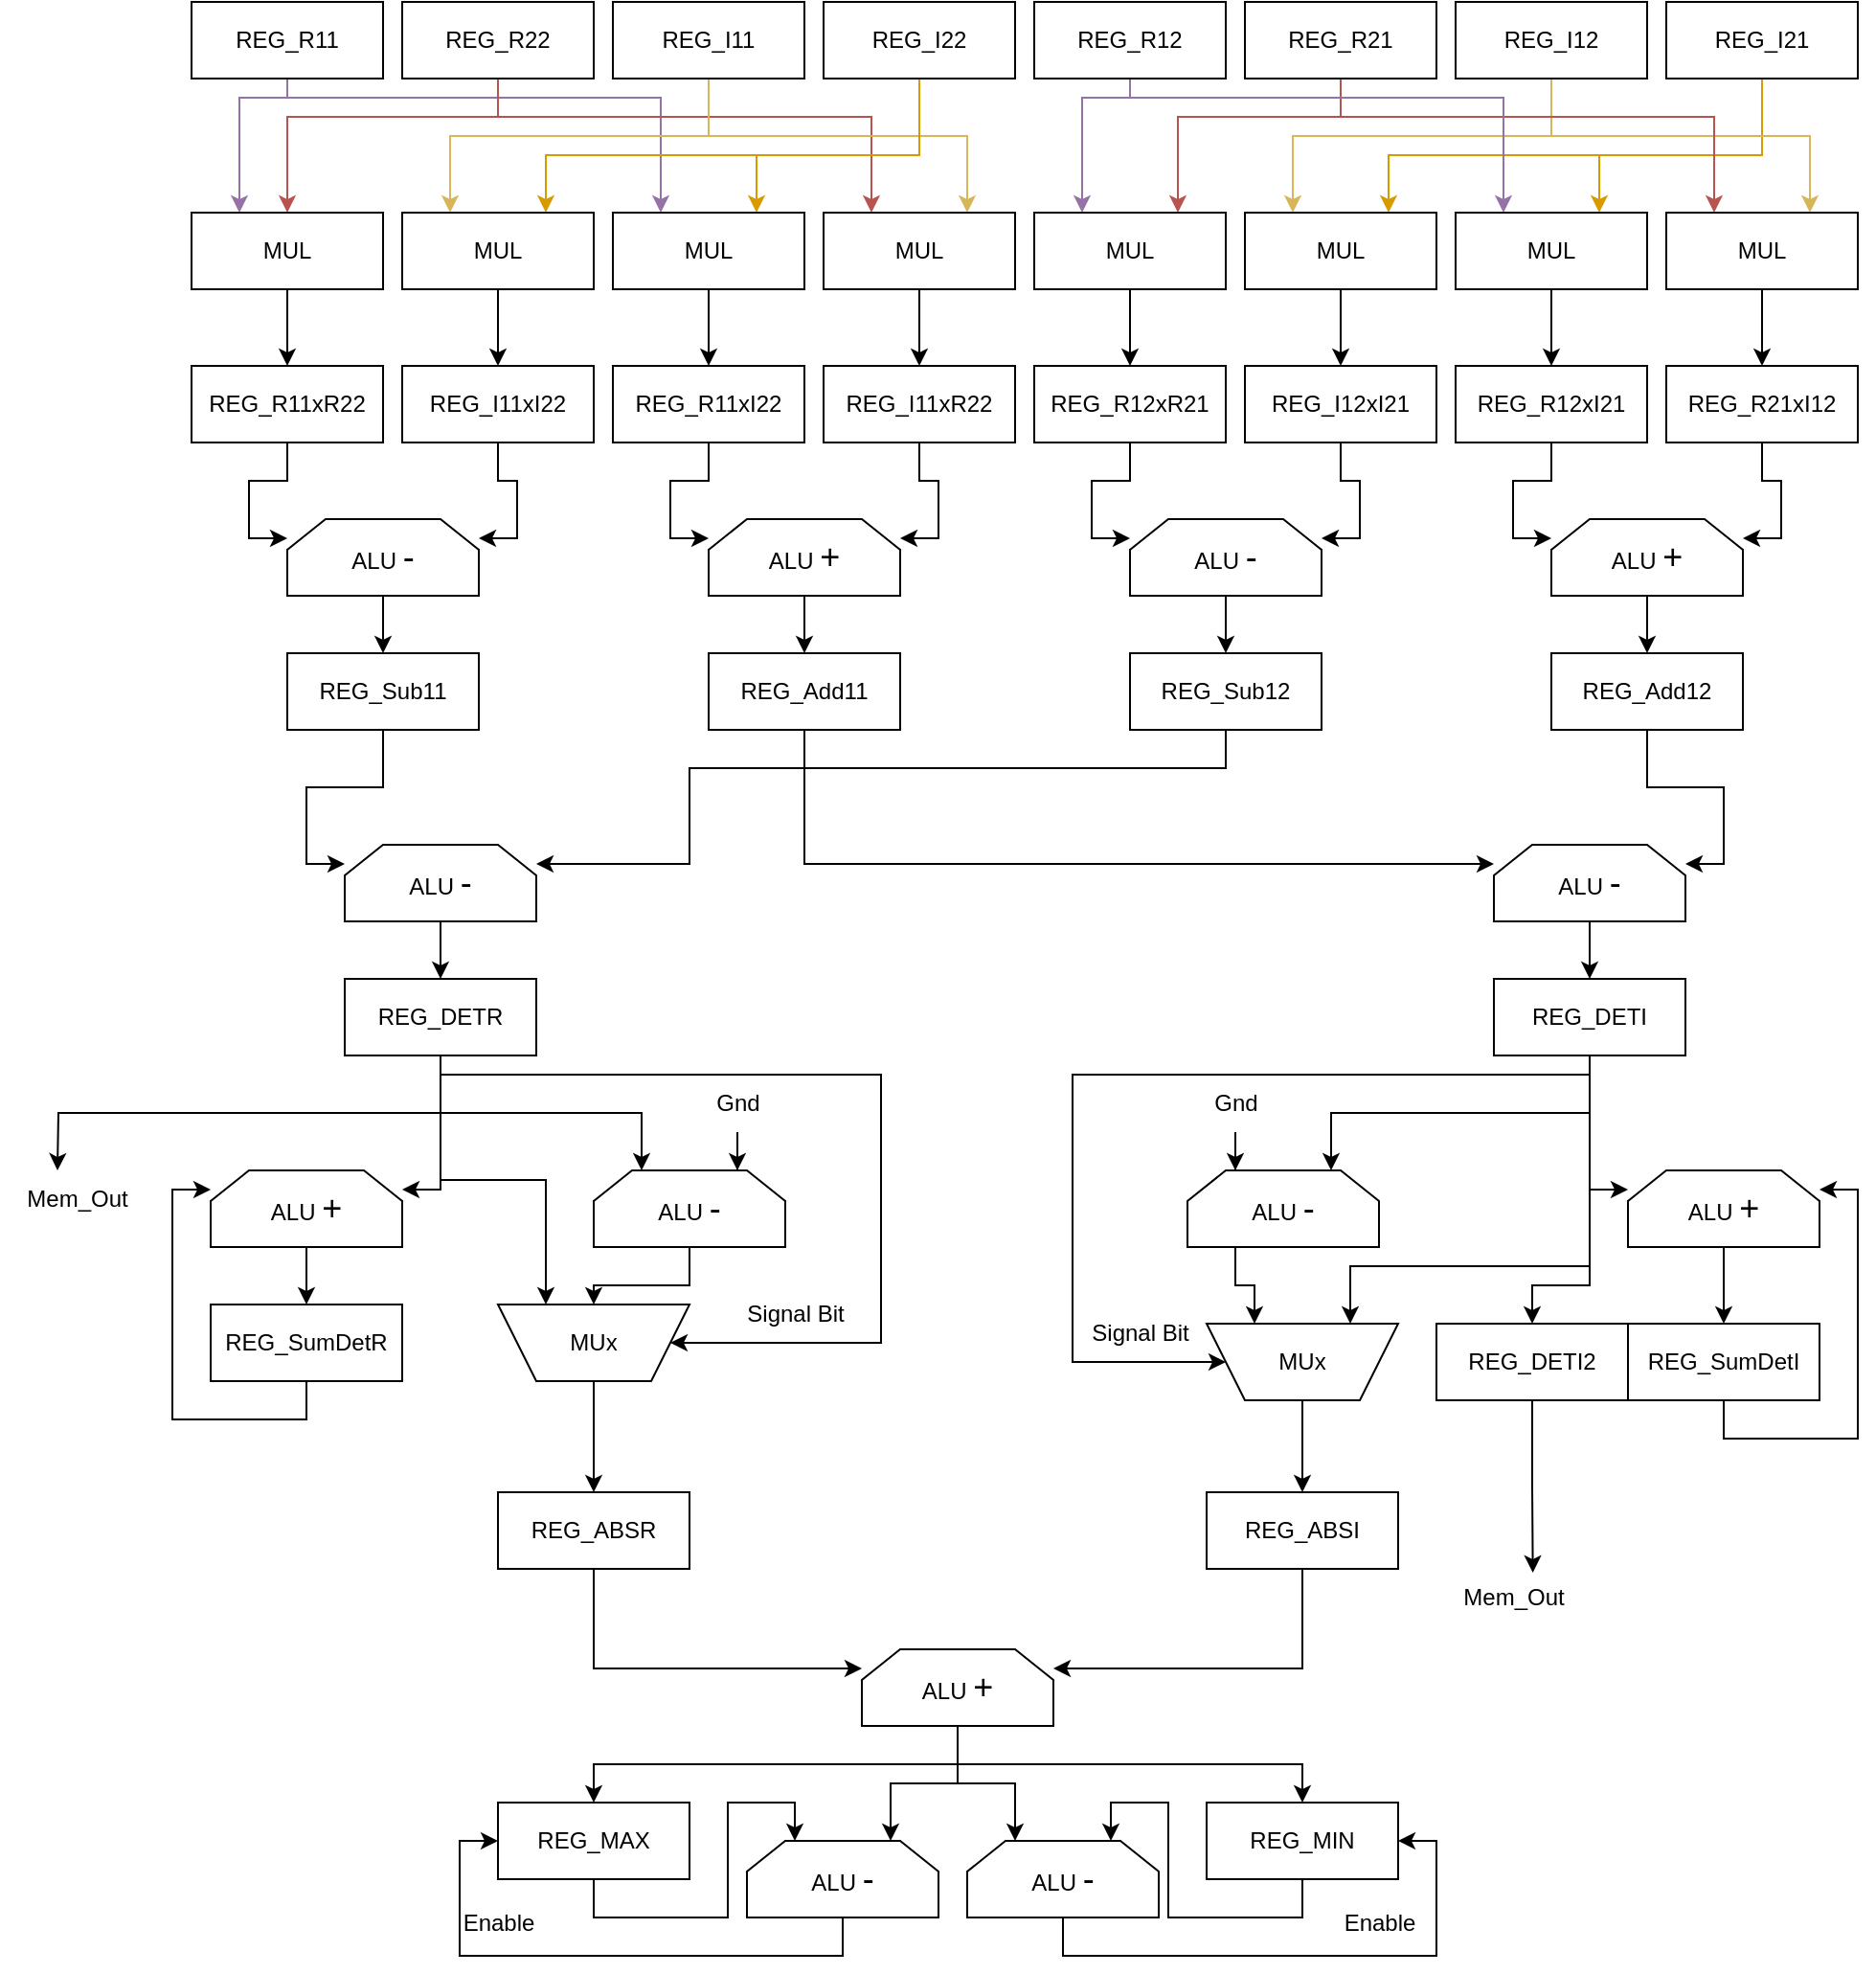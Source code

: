 <mxfile version="24.8.0">
  <diagram name="Page-1" id="zA4f5Ey3d0yblbI0UI71">
    <mxGraphModel dx="1819" dy="532" grid="1" gridSize="10" guides="1" tooltips="1" connect="1" arrows="1" fold="1" page="1" pageScale="1" pageWidth="850" pageHeight="1100" math="0" shadow="0">
      <root>
        <mxCell id="0" />
        <mxCell id="1" parent="0" />
        <mxCell id="isnL-9q5QyJ63qnykwqo-17" style="edgeStyle=orthogonalEdgeStyle;rounded=0;orthogonalLoop=1;jettySize=auto;html=1;exitX=0.5;exitY=1;exitDx=0;exitDy=0;entryX=0.25;entryY=0;entryDx=0;entryDy=0;fillColor=#e1d5e7;strokeColor=#9673a6;" edge="1" parent="1" source="BprO03HR-x-PM1MUVKle-1" target="isnL-9q5QyJ63qnykwqo-1">
          <mxGeometry relative="1" as="geometry">
            <Array as="points">
              <mxPoint x="70" y="90" />
              <mxPoint x="45" y="90" />
            </Array>
          </mxGeometry>
        </mxCell>
        <mxCell id="isnL-9q5QyJ63qnykwqo-21" style="edgeStyle=orthogonalEdgeStyle;rounded=0;orthogonalLoop=1;jettySize=auto;html=1;exitX=0.5;exitY=1;exitDx=0;exitDy=0;entryX=0.25;entryY=0;entryDx=0;entryDy=0;fillColor=#e1d5e7;strokeColor=#9673a6;" edge="1" parent="1" source="BprO03HR-x-PM1MUVKle-1" target="isnL-9q5QyJ63qnykwqo-6">
          <mxGeometry relative="1" as="geometry">
            <Array as="points">
              <mxPoint x="70" y="90" />
              <mxPoint x="265" y="90" />
            </Array>
          </mxGeometry>
        </mxCell>
        <mxCell id="BprO03HR-x-PM1MUVKle-1" value="&lt;div&gt;REG_R11&lt;/div&gt;" style="rounded=0;whiteSpace=wrap;html=1;" parent="1" vertex="1">
          <mxGeometry x="20" y="40" width="100" height="40" as="geometry" />
        </mxCell>
        <mxCell id="isnL-9q5QyJ63qnykwqo-18" style="edgeStyle=orthogonalEdgeStyle;rounded=0;orthogonalLoop=1;jettySize=auto;html=1;exitX=0.5;exitY=1;exitDx=0;exitDy=0;entryX=0.5;entryY=0;entryDx=0;entryDy=0;fillColor=#f8cecc;strokeColor=#b85450;" edge="1" parent="1" source="BprO03HR-x-PM1MUVKle-2" target="isnL-9q5QyJ63qnykwqo-1">
          <mxGeometry relative="1" as="geometry">
            <Array as="points">
              <mxPoint x="180" y="100" />
              <mxPoint x="70" y="100" />
            </Array>
          </mxGeometry>
        </mxCell>
        <mxCell id="isnL-9q5QyJ63qnykwqo-23" style="edgeStyle=orthogonalEdgeStyle;rounded=0;orthogonalLoop=1;jettySize=auto;html=1;exitX=0.5;exitY=1;exitDx=0;exitDy=0;entryX=0.25;entryY=0;entryDx=0;entryDy=0;fillColor=#f8cecc;strokeColor=#b85450;" edge="1" parent="1" source="BprO03HR-x-PM1MUVKle-2" target="isnL-9q5QyJ63qnykwqo-7">
          <mxGeometry relative="1" as="geometry">
            <Array as="points">
              <mxPoint x="180" y="100" />
              <mxPoint x="375" y="100" />
            </Array>
          </mxGeometry>
        </mxCell>
        <mxCell id="BprO03HR-x-PM1MUVKle-2" value="&lt;div&gt;REG_R22&lt;/div&gt;" style="rounded=0;whiteSpace=wrap;html=1;" parent="1" vertex="1">
          <mxGeometry x="130" y="40" width="100" height="40" as="geometry" />
        </mxCell>
        <mxCell id="isnL-9q5QyJ63qnykwqo-19" style="edgeStyle=orthogonalEdgeStyle;rounded=0;orthogonalLoop=1;jettySize=auto;html=1;exitX=0.5;exitY=1;exitDx=0;exitDy=0;entryX=0.25;entryY=0;entryDx=0;entryDy=0;fillColor=#fff2cc;strokeColor=#d6b656;" edge="1" parent="1" source="BprO03HR-x-PM1MUVKle-3" target="isnL-9q5QyJ63qnykwqo-4">
          <mxGeometry relative="1" as="geometry">
            <Array as="points">
              <mxPoint x="290" y="110" />
              <mxPoint x="155" y="110" />
            </Array>
          </mxGeometry>
        </mxCell>
        <mxCell id="isnL-9q5QyJ63qnykwqo-24" style="edgeStyle=orthogonalEdgeStyle;rounded=0;orthogonalLoop=1;jettySize=auto;html=1;exitX=0.5;exitY=1;exitDx=0;exitDy=0;entryX=0.75;entryY=0;entryDx=0;entryDy=0;fillColor=#fff2cc;strokeColor=#d6b656;" edge="1" parent="1" source="BprO03HR-x-PM1MUVKle-3" target="isnL-9q5QyJ63qnykwqo-7">
          <mxGeometry relative="1" as="geometry">
            <Array as="points">
              <mxPoint x="290" y="110" />
              <mxPoint x="425" y="110" />
            </Array>
          </mxGeometry>
        </mxCell>
        <mxCell id="BprO03HR-x-PM1MUVKle-3" value="REG_I11" style="rounded=0;whiteSpace=wrap;html=1;" parent="1" vertex="1">
          <mxGeometry x="240" y="40" width="100" height="40" as="geometry" />
        </mxCell>
        <mxCell id="isnL-9q5QyJ63qnykwqo-20" style="edgeStyle=orthogonalEdgeStyle;rounded=0;orthogonalLoop=1;jettySize=auto;html=1;exitX=0.5;exitY=1;exitDx=0;exitDy=0;entryX=0.75;entryY=0;entryDx=0;entryDy=0;fillColor=#ffe6cc;strokeColor=#d79b00;" edge="1" parent="1" source="BprO03HR-x-PM1MUVKle-4" target="isnL-9q5QyJ63qnykwqo-4">
          <mxGeometry relative="1" as="geometry">
            <Array as="points">
              <mxPoint x="400" y="120" />
              <mxPoint x="205" y="120" />
            </Array>
          </mxGeometry>
        </mxCell>
        <mxCell id="isnL-9q5QyJ63qnykwqo-22" style="edgeStyle=orthogonalEdgeStyle;rounded=0;orthogonalLoop=1;jettySize=auto;html=1;exitX=0.5;exitY=1;exitDx=0;exitDy=0;entryX=0.75;entryY=0;entryDx=0;entryDy=0;fillColor=#ffe6cc;strokeColor=#d79b00;" edge="1" parent="1" source="BprO03HR-x-PM1MUVKle-4" target="isnL-9q5QyJ63qnykwqo-6">
          <mxGeometry relative="1" as="geometry">
            <Array as="points">
              <mxPoint x="400" y="120" />
              <mxPoint x="315" y="120" />
            </Array>
          </mxGeometry>
        </mxCell>
        <mxCell id="BprO03HR-x-PM1MUVKle-4" value="REG_I22" style="rounded=0;whiteSpace=wrap;html=1;" parent="1" vertex="1">
          <mxGeometry x="350" y="40" width="100" height="40" as="geometry" />
        </mxCell>
        <mxCell id="isnL-9q5QyJ63qnykwqo-28" style="edgeStyle=orthogonalEdgeStyle;rounded=0;orthogonalLoop=1;jettySize=auto;html=1;exitX=0.5;exitY=1;exitDx=0;exitDy=0;entryX=0.75;entryY=0;entryDx=0;entryDy=0;fillColor=#ffe6cc;strokeColor=#d79b00;" edge="1" parent="1" source="BprO03HR-x-PM1MUVKle-5" target="isnL-9q5QyJ63qnykwqo-9">
          <mxGeometry relative="1" as="geometry">
            <Array as="points">
              <mxPoint x="840" y="120" />
              <mxPoint x="645" y="120" />
            </Array>
          </mxGeometry>
        </mxCell>
        <mxCell id="isnL-9q5QyJ63qnykwqo-32" style="edgeStyle=orthogonalEdgeStyle;rounded=0;orthogonalLoop=1;jettySize=auto;html=1;exitX=0.5;exitY=1;exitDx=0;exitDy=0;entryX=0.75;entryY=0;entryDx=0;entryDy=0;fillColor=#ffe6cc;strokeColor=#d79b00;" edge="1" parent="1" source="BprO03HR-x-PM1MUVKle-5" target="isnL-9q5QyJ63qnykwqo-10">
          <mxGeometry relative="1" as="geometry">
            <Array as="points">
              <mxPoint x="840" y="120" />
              <mxPoint x="755" y="120" />
            </Array>
          </mxGeometry>
        </mxCell>
        <mxCell id="BprO03HR-x-PM1MUVKle-5" value="REG_I21" style="rounded=0;whiteSpace=wrap;html=1;" parent="1" vertex="1">
          <mxGeometry x="790" y="40" width="100" height="40" as="geometry" />
        </mxCell>
        <mxCell id="isnL-9q5QyJ63qnykwqo-27" style="edgeStyle=orthogonalEdgeStyle;rounded=0;orthogonalLoop=1;jettySize=auto;html=1;exitX=0.5;exitY=1;exitDx=0;exitDy=0;entryX=0.25;entryY=0;entryDx=0;entryDy=0;fillColor=#fff2cc;strokeColor=#d6b656;" edge="1" parent="1" source="BprO03HR-x-PM1MUVKle-6" target="isnL-9q5QyJ63qnykwqo-9">
          <mxGeometry relative="1" as="geometry">
            <Array as="points">
              <mxPoint x="730" y="110" />
              <mxPoint x="595" y="110" />
            </Array>
          </mxGeometry>
        </mxCell>
        <mxCell id="isnL-9q5QyJ63qnykwqo-31" style="edgeStyle=orthogonalEdgeStyle;rounded=0;orthogonalLoop=1;jettySize=auto;html=1;exitX=0.5;exitY=1;exitDx=0;exitDy=0;entryX=0.75;entryY=0;entryDx=0;entryDy=0;fillColor=#fff2cc;strokeColor=#d6b656;" edge="1" parent="1" source="BprO03HR-x-PM1MUVKle-6" target="isnL-9q5QyJ63qnykwqo-11">
          <mxGeometry relative="1" as="geometry">
            <Array as="points">
              <mxPoint x="730" y="110" />
              <mxPoint x="865" y="110" />
            </Array>
          </mxGeometry>
        </mxCell>
        <mxCell id="BprO03HR-x-PM1MUVKle-6" value="REG_I12" style="rounded=0;whiteSpace=wrap;html=1;" parent="1" vertex="1">
          <mxGeometry x="680" y="40" width="100" height="40" as="geometry" />
        </mxCell>
        <mxCell id="isnL-9q5QyJ63qnykwqo-26" style="edgeStyle=orthogonalEdgeStyle;rounded=0;orthogonalLoop=1;jettySize=auto;html=1;exitX=0.5;exitY=1;exitDx=0;exitDy=0;entryX=0.75;entryY=0;entryDx=0;entryDy=0;fillColor=#f8cecc;strokeColor=#b85450;" edge="1" parent="1" source="BprO03HR-x-PM1MUVKle-7" target="isnL-9q5QyJ63qnykwqo-8">
          <mxGeometry relative="1" as="geometry">
            <Array as="points">
              <mxPoint x="620" y="100" />
              <mxPoint x="535" y="100" />
            </Array>
          </mxGeometry>
        </mxCell>
        <mxCell id="isnL-9q5QyJ63qnykwqo-30" style="edgeStyle=orthogonalEdgeStyle;rounded=0;orthogonalLoop=1;jettySize=auto;html=1;exitX=0.5;exitY=1;exitDx=0;exitDy=0;entryX=0.25;entryY=0;entryDx=0;entryDy=0;fillColor=#f8cecc;strokeColor=#b85450;" edge="1" parent="1" source="BprO03HR-x-PM1MUVKle-7" target="isnL-9q5QyJ63qnykwqo-11">
          <mxGeometry relative="1" as="geometry">
            <Array as="points">
              <mxPoint x="620" y="100" />
              <mxPoint x="815" y="100" />
            </Array>
          </mxGeometry>
        </mxCell>
        <mxCell id="BprO03HR-x-PM1MUVKle-7" value="REG_R21" style="rounded=0;whiteSpace=wrap;html=1;" parent="1" vertex="1">
          <mxGeometry x="570" y="40" width="100" height="40" as="geometry" />
        </mxCell>
        <mxCell id="isnL-9q5QyJ63qnykwqo-25" style="edgeStyle=orthogonalEdgeStyle;rounded=0;orthogonalLoop=1;jettySize=auto;html=1;exitX=0.5;exitY=1;exitDx=0;exitDy=0;entryX=0.25;entryY=0;entryDx=0;entryDy=0;fillColor=#e1d5e7;strokeColor=#9673a6;" edge="1" parent="1" source="BprO03HR-x-PM1MUVKle-8" target="isnL-9q5QyJ63qnykwqo-8">
          <mxGeometry relative="1" as="geometry">
            <Array as="points">
              <mxPoint x="510" y="90" />
              <mxPoint x="485" y="90" />
            </Array>
          </mxGeometry>
        </mxCell>
        <mxCell id="isnL-9q5QyJ63qnykwqo-29" style="edgeStyle=orthogonalEdgeStyle;rounded=0;orthogonalLoop=1;jettySize=auto;html=1;exitX=0.5;exitY=1;exitDx=0;exitDy=0;entryX=0.25;entryY=0;entryDx=0;entryDy=0;fillColor=#e1d5e7;strokeColor=#9673a6;" edge="1" parent="1" source="BprO03HR-x-PM1MUVKle-8" target="isnL-9q5QyJ63qnykwqo-10">
          <mxGeometry relative="1" as="geometry">
            <Array as="points">
              <mxPoint x="510" y="90" />
              <mxPoint x="705" y="90" />
            </Array>
          </mxGeometry>
        </mxCell>
        <mxCell id="BprO03HR-x-PM1MUVKle-8" value="REG_R12" style="rounded=0;whiteSpace=wrap;html=1;" parent="1" vertex="1">
          <mxGeometry x="460" y="40" width="100" height="40" as="geometry" />
        </mxCell>
        <mxCell id="isnL-9q5QyJ63qnykwqo-56" value="" style="edgeStyle=orthogonalEdgeStyle;rounded=0;orthogonalLoop=1;jettySize=auto;html=1;" edge="1" parent="1" source="isnL-9q5QyJ63qnykwqo-1" target="isnL-9q5QyJ63qnykwqo-48">
          <mxGeometry relative="1" as="geometry" />
        </mxCell>
        <mxCell id="isnL-9q5QyJ63qnykwqo-1" value="MUL" style="rounded=0;whiteSpace=wrap;html=1;" vertex="1" parent="1">
          <mxGeometry x="20" y="150" width="100" height="40" as="geometry" />
        </mxCell>
        <mxCell id="isnL-9q5QyJ63qnykwqo-57" value="" style="edgeStyle=orthogonalEdgeStyle;rounded=0;orthogonalLoop=1;jettySize=auto;html=1;" edge="1" parent="1" source="isnL-9q5QyJ63qnykwqo-4" target="isnL-9q5QyJ63qnykwqo-49">
          <mxGeometry relative="1" as="geometry" />
        </mxCell>
        <mxCell id="isnL-9q5QyJ63qnykwqo-4" value="MUL" style="rounded=0;whiteSpace=wrap;html=1;" vertex="1" parent="1">
          <mxGeometry x="130" y="150" width="100" height="40" as="geometry" />
        </mxCell>
        <mxCell id="isnL-9q5QyJ63qnykwqo-58" value="" style="edgeStyle=orthogonalEdgeStyle;rounded=0;orthogonalLoop=1;jettySize=auto;html=1;" edge="1" parent="1" source="isnL-9q5QyJ63qnykwqo-6" target="isnL-9q5QyJ63qnykwqo-50">
          <mxGeometry relative="1" as="geometry" />
        </mxCell>
        <mxCell id="isnL-9q5QyJ63qnykwqo-6" value="MUL" style="rounded=0;whiteSpace=wrap;html=1;" vertex="1" parent="1">
          <mxGeometry x="240" y="150" width="100" height="40" as="geometry" />
        </mxCell>
        <mxCell id="isnL-9q5QyJ63qnykwqo-59" value="" style="edgeStyle=orthogonalEdgeStyle;rounded=0;orthogonalLoop=1;jettySize=auto;html=1;" edge="1" parent="1" source="isnL-9q5QyJ63qnykwqo-7" target="isnL-9q5QyJ63qnykwqo-51">
          <mxGeometry relative="1" as="geometry" />
        </mxCell>
        <mxCell id="isnL-9q5QyJ63qnykwqo-7" value="MUL" style="rounded=0;whiteSpace=wrap;html=1;" vertex="1" parent="1">
          <mxGeometry x="350" y="150" width="100" height="40" as="geometry" />
        </mxCell>
        <mxCell id="isnL-9q5QyJ63qnykwqo-60" value="" style="edgeStyle=orthogonalEdgeStyle;rounded=0;orthogonalLoop=1;jettySize=auto;html=1;" edge="1" parent="1" source="isnL-9q5QyJ63qnykwqo-8" target="isnL-9q5QyJ63qnykwqo-55">
          <mxGeometry relative="1" as="geometry" />
        </mxCell>
        <mxCell id="isnL-9q5QyJ63qnykwqo-8" value="MUL" style="rounded=0;whiteSpace=wrap;html=1;" vertex="1" parent="1">
          <mxGeometry x="460" y="150" width="100" height="40" as="geometry" />
        </mxCell>
        <mxCell id="isnL-9q5QyJ63qnykwqo-61" value="" style="edgeStyle=orthogonalEdgeStyle;rounded=0;orthogonalLoop=1;jettySize=auto;html=1;" edge="1" parent="1" source="isnL-9q5QyJ63qnykwqo-9" target="isnL-9q5QyJ63qnykwqo-54">
          <mxGeometry relative="1" as="geometry" />
        </mxCell>
        <mxCell id="isnL-9q5QyJ63qnykwqo-9" value="MUL" style="rounded=0;whiteSpace=wrap;html=1;" vertex="1" parent="1">
          <mxGeometry x="570" y="150" width="100" height="40" as="geometry" />
        </mxCell>
        <mxCell id="isnL-9q5QyJ63qnykwqo-62" value="" style="edgeStyle=orthogonalEdgeStyle;rounded=0;orthogonalLoop=1;jettySize=auto;html=1;" edge="1" parent="1" source="isnL-9q5QyJ63qnykwqo-10" target="isnL-9q5QyJ63qnykwqo-53">
          <mxGeometry relative="1" as="geometry" />
        </mxCell>
        <mxCell id="isnL-9q5QyJ63qnykwqo-10" value="MUL" style="rounded=0;whiteSpace=wrap;html=1;" vertex="1" parent="1">
          <mxGeometry x="680" y="150" width="100" height="40" as="geometry" />
        </mxCell>
        <mxCell id="isnL-9q5QyJ63qnykwqo-63" value="" style="edgeStyle=orthogonalEdgeStyle;rounded=0;orthogonalLoop=1;jettySize=auto;html=1;" edge="1" parent="1" source="isnL-9q5QyJ63qnykwqo-11" target="isnL-9q5QyJ63qnykwqo-52">
          <mxGeometry relative="1" as="geometry" />
        </mxCell>
        <mxCell id="isnL-9q5QyJ63qnykwqo-11" value="MUL" style="rounded=0;whiteSpace=wrap;html=1;" vertex="1" parent="1">
          <mxGeometry x="790" y="150" width="100" height="40" as="geometry" />
        </mxCell>
        <mxCell id="isnL-9q5QyJ63qnykwqo-76" value="" style="edgeStyle=orthogonalEdgeStyle;rounded=0;orthogonalLoop=1;jettySize=auto;html=1;" edge="1" parent="1" source="isnL-9q5QyJ63qnykwqo-33" target="isnL-9q5QyJ63qnykwqo-74">
          <mxGeometry relative="1" as="geometry" />
        </mxCell>
        <mxCell id="isnL-9q5QyJ63qnykwqo-33" value="ALU &lt;font style=&quot;font-size: 18px;&quot;&gt;+&lt;/font&gt;" style="shape=loopLimit;whiteSpace=wrap;html=1;" vertex="1" parent="1">
          <mxGeometry x="290" y="310" width="100" height="40" as="geometry" />
        </mxCell>
        <mxCell id="isnL-9q5QyJ63qnykwqo-73" value="" style="edgeStyle=orthogonalEdgeStyle;rounded=0;orthogonalLoop=1;jettySize=auto;html=1;" edge="1" parent="1" source="isnL-9q5QyJ63qnykwqo-34" target="isnL-9q5QyJ63qnykwqo-72">
          <mxGeometry relative="1" as="geometry" />
        </mxCell>
        <mxCell id="isnL-9q5QyJ63qnykwqo-34" value="ALU &lt;font style=&quot;font-size: 18px;&quot;&gt;-&lt;/font&gt;" style="shape=loopLimit;whiteSpace=wrap;html=1;" vertex="1" parent="1">
          <mxGeometry x="70" y="310" width="100" height="40" as="geometry" />
        </mxCell>
        <mxCell id="isnL-9q5QyJ63qnykwqo-78" value="" style="edgeStyle=orthogonalEdgeStyle;rounded=0;orthogonalLoop=1;jettySize=auto;html=1;" edge="1" parent="1" source="isnL-9q5QyJ63qnykwqo-35" target="isnL-9q5QyJ63qnykwqo-77">
          <mxGeometry relative="1" as="geometry" />
        </mxCell>
        <mxCell id="isnL-9q5QyJ63qnykwqo-35" value="ALU &lt;font style=&quot;font-size: 18px;&quot;&gt;-&lt;/font&gt;" style="shape=loopLimit;whiteSpace=wrap;html=1;" vertex="1" parent="1">
          <mxGeometry x="510" y="310" width="100" height="40" as="geometry" />
        </mxCell>
        <mxCell id="isnL-9q5QyJ63qnykwqo-80" value="" style="edgeStyle=orthogonalEdgeStyle;rounded=0;orthogonalLoop=1;jettySize=auto;html=1;" edge="1" parent="1" source="isnL-9q5QyJ63qnykwqo-36" target="isnL-9q5QyJ63qnykwqo-79">
          <mxGeometry relative="1" as="geometry" />
        </mxCell>
        <mxCell id="isnL-9q5QyJ63qnykwqo-36" value="ALU &lt;font style=&quot;font-size: 18px;&quot;&gt;+&lt;/font&gt;" style="shape=loopLimit;whiteSpace=wrap;html=1;" vertex="1" parent="1">
          <mxGeometry x="730" y="310" width="100" height="40" as="geometry" />
        </mxCell>
        <mxCell id="isnL-9q5QyJ63qnykwqo-64" style="edgeStyle=orthogonalEdgeStyle;rounded=0;orthogonalLoop=1;jettySize=auto;html=1;exitX=0.5;exitY=1;exitDx=0;exitDy=0;entryX=0;entryY=0.25;entryDx=0;entryDy=0;" edge="1" parent="1" source="isnL-9q5QyJ63qnykwqo-48" target="isnL-9q5QyJ63qnykwqo-34">
          <mxGeometry relative="1" as="geometry" />
        </mxCell>
        <mxCell id="isnL-9q5QyJ63qnykwqo-48" value="&lt;div&gt;REG_R11xR22&lt;/div&gt;" style="rounded=0;whiteSpace=wrap;html=1;" vertex="1" parent="1">
          <mxGeometry x="20" y="230" width="100" height="40" as="geometry" />
        </mxCell>
        <mxCell id="isnL-9q5QyJ63qnykwqo-65" style="edgeStyle=orthogonalEdgeStyle;rounded=0;orthogonalLoop=1;jettySize=auto;html=1;exitX=0.5;exitY=1;exitDx=0;exitDy=0;entryX=1;entryY=0.25;entryDx=0;entryDy=0;" edge="1" parent="1" source="isnL-9q5QyJ63qnykwqo-49" target="isnL-9q5QyJ63qnykwqo-34">
          <mxGeometry relative="1" as="geometry" />
        </mxCell>
        <mxCell id="isnL-9q5QyJ63qnykwqo-49" value="&lt;div&gt;REG_I11xI22&lt;/div&gt;" style="rounded=0;whiteSpace=wrap;html=1;" vertex="1" parent="1">
          <mxGeometry x="130" y="230" width="100" height="40" as="geometry" />
        </mxCell>
        <mxCell id="isnL-9q5QyJ63qnykwqo-66" style="edgeStyle=orthogonalEdgeStyle;rounded=0;orthogonalLoop=1;jettySize=auto;html=1;exitX=0.5;exitY=1;exitDx=0;exitDy=0;entryX=0;entryY=0.25;entryDx=0;entryDy=0;" edge="1" parent="1" source="isnL-9q5QyJ63qnykwqo-50" target="isnL-9q5QyJ63qnykwqo-33">
          <mxGeometry relative="1" as="geometry" />
        </mxCell>
        <mxCell id="isnL-9q5QyJ63qnykwqo-50" value="REG_R11xI22" style="rounded=0;whiteSpace=wrap;html=1;" vertex="1" parent="1">
          <mxGeometry x="240" y="230" width="100" height="40" as="geometry" />
        </mxCell>
        <mxCell id="isnL-9q5QyJ63qnykwqo-67" style="edgeStyle=orthogonalEdgeStyle;rounded=0;orthogonalLoop=1;jettySize=auto;html=1;exitX=0.5;exitY=1;exitDx=0;exitDy=0;entryX=1;entryY=0.25;entryDx=0;entryDy=0;" edge="1" parent="1" source="isnL-9q5QyJ63qnykwqo-51" target="isnL-9q5QyJ63qnykwqo-33">
          <mxGeometry relative="1" as="geometry" />
        </mxCell>
        <mxCell id="isnL-9q5QyJ63qnykwqo-51" value="REG_I11xR22" style="rounded=0;whiteSpace=wrap;html=1;" vertex="1" parent="1">
          <mxGeometry x="350" y="230" width="100" height="40" as="geometry" />
        </mxCell>
        <mxCell id="isnL-9q5QyJ63qnykwqo-71" style="edgeStyle=orthogonalEdgeStyle;rounded=0;orthogonalLoop=1;jettySize=auto;html=1;exitX=0.5;exitY=1;exitDx=0;exitDy=0;entryX=1;entryY=0.25;entryDx=0;entryDy=0;" edge="1" parent="1" source="isnL-9q5QyJ63qnykwqo-52" target="isnL-9q5QyJ63qnykwqo-36">
          <mxGeometry relative="1" as="geometry" />
        </mxCell>
        <mxCell id="isnL-9q5QyJ63qnykwqo-52" value="REG_R21xI12" style="rounded=0;whiteSpace=wrap;html=1;" vertex="1" parent="1">
          <mxGeometry x="790" y="230" width="100" height="40" as="geometry" />
        </mxCell>
        <mxCell id="isnL-9q5QyJ63qnykwqo-70" style="edgeStyle=orthogonalEdgeStyle;rounded=0;orthogonalLoop=1;jettySize=auto;html=1;exitX=0.5;exitY=1;exitDx=0;exitDy=0;entryX=0;entryY=0.25;entryDx=0;entryDy=0;" edge="1" parent="1" source="isnL-9q5QyJ63qnykwqo-53" target="isnL-9q5QyJ63qnykwqo-36">
          <mxGeometry relative="1" as="geometry" />
        </mxCell>
        <mxCell id="isnL-9q5QyJ63qnykwqo-53" value="REG_R12xI21" style="rounded=0;whiteSpace=wrap;html=1;" vertex="1" parent="1">
          <mxGeometry x="680" y="230" width="100" height="40" as="geometry" />
        </mxCell>
        <mxCell id="isnL-9q5QyJ63qnykwqo-69" style="edgeStyle=orthogonalEdgeStyle;rounded=0;orthogonalLoop=1;jettySize=auto;html=1;exitX=0.5;exitY=1;exitDx=0;exitDy=0;entryX=1;entryY=0.25;entryDx=0;entryDy=0;" edge="1" parent="1" source="isnL-9q5QyJ63qnykwqo-54" target="isnL-9q5QyJ63qnykwqo-35">
          <mxGeometry relative="1" as="geometry" />
        </mxCell>
        <mxCell id="isnL-9q5QyJ63qnykwqo-54" value="REG_I12xI21" style="rounded=0;whiteSpace=wrap;html=1;" vertex="1" parent="1">
          <mxGeometry x="570" y="230" width="100" height="40" as="geometry" />
        </mxCell>
        <mxCell id="isnL-9q5QyJ63qnykwqo-68" style="edgeStyle=orthogonalEdgeStyle;rounded=0;orthogonalLoop=1;jettySize=auto;html=1;exitX=0.5;exitY=1;exitDx=0;exitDy=0;entryX=0;entryY=0.25;entryDx=0;entryDy=0;" edge="1" parent="1" source="isnL-9q5QyJ63qnykwqo-55" target="isnL-9q5QyJ63qnykwqo-35">
          <mxGeometry relative="1" as="geometry" />
        </mxCell>
        <mxCell id="isnL-9q5QyJ63qnykwqo-55" value="REG_R12xR21" style="rounded=0;whiteSpace=wrap;html=1;" vertex="1" parent="1">
          <mxGeometry x="460" y="230" width="100" height="40" as="geometry" />
        </mxCell>
        <mxCell id="isnL-9q5QyJ63qnykwqo-83" style="edgeStyle=orthogonalEdgeStyle;rounded=0;orthogonalLoop=1;jettySize=auto;html=1;exitX=0.5;exitY=1;exitDx=0;exitDy=0;entryX=0;entryY=0.25;entryDx=0;entryDy=0;" edge="1" parent="1" source="isnL-9q5QyJ63qnykwqo-72" target="isnL-9q5QyJ63qnykwqo-81">
          <mxGeometry relative="1" as="geometry" />
        </mxCell>
        <mxCell id="isnL-9q5QyJ63qnykwqo-72" value="REG_Sub11" style="rounded=0;whiteSpace=wrap;html=1;" vertex="1" parent="1">
          <mxGeometry x="70" y="380" width="100" height="40" as="geometry" />
        </mxCell>
        <mxCell id="isnL-9q5QyJ63qnykwqo-92" style="edgeStyle=orthogonalEdgeStyle;rounded=0;orthogonalLoop=1;jettySize=auto;html=1;exitX=0.5;exitY=1;exitDx=0;exitDy=0;entryX=0;entryY=0.25;entryDx=0;entryDy=0;" edge="1" parent="1" source="isnL-9q5QyJ63qnykwqo-74" target="isnL-9q5QyJ63qnykwqo-82">
          <mxGeometry relative="1" as="geometry">
            <Array as="points">
              <mxPoint x="340" y="490" />
            </Array>
          </mxGeometry>
        </mxCell>
        <mxCell id="isnL-9q5QyJ63qnykwqo-74" value="REG_Add11" style="rounded=0;whiteSpace=wrap;html=1;" vertex="1" parent="1">
          <mxGeometry x="290" y="380" width="100" height="40" as="geometry" />
        </mxCell>
        <mxCell id="isnL-9q5QyJ63qnykwqo-91" style="edgeStyle=orthogonalEdgeStyle;rounded=0;orthogonalLoop=1;jettySize=auto;html=1;exitX=0.5;exitY=1;exitDx=0;exitDy=0;entryX=1;entryY=0.25;entryDx=0;entryDy=0;" edge="1" parent="1" source="isnL-9q5QyJ63qnykwqo-77" target="isnL-9q5QyJ63qnykwqo-81">
          <mxGeometry relative="1" as="geometry">
            <Array as="points">
              <mxPoint x="560" y="440" />
              <mxPoint x="280" y="440" />
              <mxPoint x="280" y="490" />
            </Array>
          </mxGeometry>
        </mxCell>
        <mxCell id="isnL-9q5QyJ63qnykwqo-77" value="REG_Sub12" style="rounded=0;whiteSpace=wrap;html=1;" vertex="1" parent="1">
          <mxGeometry x="510" y="380" width="100" height="40" as="geometry" />
        </mxCell>
        <mxCell id="isnL-9q5QyJ63qnykwqo-86" style="edgeStyle=orthogonalEdgeStyle;rounded=0;orthogonalLoop=1;jettySize=auto;html=1;exitX=0.5;exitY=1;exitDx=0;exitDy=0;entryX=1;entryY=0.25;entryDx=0;entryDy=0;" edge="1" parent="1" source="isnL-9q5QyJ63qnykwqo-79" target="isnL-9q5QyJ63qnykwqo-82">
          <mxGeometry relative="1" as="geometry" />
        </mxCell>
        <mxCell id="isnL-9q5QyJ63qnykwqo-79" value="REG_Add12" style="rounded=0;whiteSpace=wrap;html=1;" vertex="1" parent="1">
          <mxGeometry x="730" y="380" width="100" height="40" as="geometry" />
        </mxCell>
        <mxCell id="isnL-9q5QyJ63qnykwqo-88" value="" style="edgeStyle=orthogonalEdgeStyle;rounded=0;orthogonalLoop=1;jettySize=auto;html=1;" edge="1" parent="1" source="isnL-9q5QyJ63qnykwqo-81" target="isnL-9q5QyJ63qnykwqo-87">
          <mxGeometry relative="1" as="geometry" />
        </mxCell>
        <mxCell id="isnL-9q5QyJ63qnykwqo-81" value="ALU &lt;font style=&quot;font-size: 18px;&quot;&gt;-&lt;/font&gt;" style="shape=loopLimit;whiteSpace=wrap;html=1;" vertex="1" parent="1">
          <mxGeometry x="100" y="480" width="100" height="40" as="geometry" />
        </mxCell>
        <mxCell id="isnL-9q5QyJ63qnykwqo-90" value="" style="edgeStyle=orthogonalEdgeStyle;rounded=0;orthogonalLoop=1;jettySize=auto;html=1;" edge="1" parent="1" source="isnL-9q5QyJ63qnykwqo-82" target="isnL-9q5QyJ63qnykwqo-89">
          <mxGeometry relative="1" as="geometry" />
        </mxCell>
        <mxCell id="isnL-9q5QyJ63qnykwqo-82" value="ALU &lt;font style=&quot;font-size: 18px;&quot;&gt;-&lt;/font&gt;" style="shape=loopLimit;whiteSpace=wrap;html=1;" vertex="1" parent="1">
          <mxGeometry x="700" y="480" width="100" height="40" as="geometry" />
        </mxCell>
        <mxCell id="isnL-9q5QyJ63qnykwqo-94" style="edgeStyle=orthogonalEdgeStyle;rounded=0;orthogonalLoop=1;jettySize=auto;html=1;exitX=0.5;exitY=1;exitDx=0;exitDy=0;entryX=1;entryY=0.25;entryDx=0;entryDy=0;" edge="1" parent="1" source="isnL-9q5QyJ63qnykwqo-87" target="isnL-9q5QyJ63qnykwqo-93">
          <mxGeometry relative="1" as="geometry" />
        </mxCell>
        <mxCell id="isnL-9q5QyJ63qnykwqo-95" style="edgeStyle=orthogonalEdgeStyle;rounded=0;orthogonalLoop=1;jettySize=auto;html=1;exitX=0.5;exitY=1;exitDx=0;exitDy=0;" edge="1" parent="1" source="isnL-9q5QyJ63qnykwqo-87">
          <mxGeometry relative="1" as="geometry">
            <mxPoint x="-50" y="650" as="targetPoint" />
          </mxGeometry>
        </mxCell>
        <mxCell id="isnL-9q5QyJ63qnykwqo-123" style="edgeStyle=orthogonalEdgeStyle;rounded=0;orthogonalLoop=1;jettySize=auto;html=1;exitX=0.5;exitY=1;exitDx=0;exitDy=0;entryX=0.25;entryY=0;entryDx=0;entryDy=0;" edge="1" parent="1" source="isnL-9q5QyJ63qnykwqo-87" target="isnL-9q5QyJ63qnykwqo-121">
          <mxGeometry relative="1" as="geometry" />
        </mxCell>
        <mxCell id="isnL-9q5QyJ63qnykwqo-125" style="edgeStyle=orthogonalEdgeStyle;rounded=0;orthogonalLoop=1;jettySize=auto;html=1;exitX=0.5;exitY=1;exitDx=0;exitDy=0;entryX=0.25;entryY=0;entryDx=0;entryDy=0;" edge="1" parent="1" source="isnL-9q5QyJ63qnykwqo-87" target="isnL-9q5QyJ63qnykwqo-124">
          <mxGeometry relative="1" as="geometry" />
        </mxCell>
        <mxCell id="isnL-9q5QyJ63qnykwqo-140" style="edgeStyle=orthogonalEdgeStyle;rounded=0;orthogonalLoop=1;jettySize=auto;html=1;exitX=0.5;exitY=1;exitDx=0;exitDy=0;entryX=1;entryY=0.5;entryDx=0;entryDy=0;" edge="1" parent="1" source="isnL-9q5QyJ63qnykwqo-87" target="isnL-9q5QyJ63qnykwqo-121">
          <mxGeometry relative="1" as="geometry">
            <Array as="points">
              <mxPoint x="150" y="600" />
              <mxPoint x="380" y="600" />
              <mxPoint x="380" y="740" />
            </Array>
          </mxGeometry>
        </mxCell>
        <mxCell id="isnL-9q5QyJ63qnykwqo-87" value="REG_DETR" style="rounded=0;whiteSpace=wrap;html=1;" vertex="1" parent="1">
          <mxGeometry x="100" y="550" width="100" height="40" as="geometry" />
        </mxCell>
        <mxCell id="isnL-9q5QyJ63qnykwqo-112" style="edgeStyle=orthogonalEdgeStyle;rounded=0;orthogonalLoop=1;jettySize=auto;html=1;exitX=0.5;exitY=1;exitDx=0;exitDy=0;entryX=0;entryY=0.25;entryDx=0;entryDy=0;" edge="1" parent="1" source="isnL-9q5QyJ63qnykwqo-89" target="isnL-9q5QyJ63qnykwqo-110">
          <mxGeometry relative="1" as="geometry" />
        </mxCell>
        <mxCell id="isnL-9q5QyJ63qnykwqo-118" style="edgeStyle=orthogonalEdgeStyle;rounded=0;orthogonalLoop=1;jettySize=auto;html=1;exitX=0.5;exitY=1;exitDx=0;exitDy=0;entryX=0.5;entryY=0;entryDx=0;entryDy=0;" edge="1" parent="1" source="isnL-9q5QyJ63qnykwqo-89" target="isnL-9q5QyJ63qnykwqo-117">
          <mxGeometry relative="1" as="geometry">
            <Array as="points">
              <mxPoint x="750" y="710" />
              <mxPoint x="720" y="710" />
            </Array>
          </mxGeometry>
        </mxCell>
        <mxCell id="isnL-9q5QyJ63qnykwqo-133" style="edgeStyle=orthogonalEdgeStyle;rounded=0;orthogonalLoop=1;jettySize=auto;html=1;exitX=0.5;exitY=1;exitDx=0;exitDy=0;entryX=0.75;entryY=0;entryDx=0;entryDy=0;" edge="1" parent="1" source="isnL-9q5QyJ63qnykwqo-89" target="isnL-9q5QyJ63qnykwqo-132">
          <mxGeometry relative="1" as="geometry" />
        </mxCell>
        <mxCell id="isnL-9q5QyJ63qnykwqo-142" style="edgeStyle=orthogonalEdgeStyle;rounded=0;orthogonalLoop=1;jettySize=auto;html=1;exitX=0.5;exitY=1;exitDx=0;exitDy=0;entryX=0.75;entryY=0;entryDx=0;entryDy=0;" edge="1" parent="1" source="isnL-9q5QyJ63qnykwqo-89" target="isnL-9q5QyJ63qnykwqo-139">
          <mxGeometry relative="1" as="geometry">
            <Array as="points">
              <mxPoint x="750" y="700" />
              <mxPoint x="625" y="700" />
            </Array>
          </mxGeometry>
        </mxCell>
        <mxCell id="isnL-9q5QyJ63qnykwqo-143" style="edgeStyle=orthogonalEdgeStyle;rounded=0;orthogonalLoop=1;jettySize=auto;html=1;exitX=0.5;exitY=1;exitDx=0;exitDy=0;entryX=0;entryY=0.5;entryDx=0;entryDy=0;" edge="1" parent="1" source="isnL-9q5QyJ63qnykwqo-89" target="isnL-9q5QyJ63qnykwqo-139">
          <mxGeometry relative="1" as="geometry">
            <Array as="points">
              <mxPoint x="750" y="600" />
              <mxPoint x="480" y="600" />
              <mxPoint x="480" y="750" />
            </Array>
          </mxGeometry>
        </mxCell>
        <mxCell id="isnL-9q5QyJ63qnykwqo-89" value="REG_DETI" style="rounded=0;whiteSpace=wrap;html=1;" vertex="1" parent="1">
          <mxGeometry x="700" y="550" width="100" height="40" as="geometry" />
        </mxCell>
        <mxCell id="isnL-9q5QyJ63qnykwqo-99" value="" style="edgeStyle=orthogonalEdgeStyle;rounded=0;orthogonalLoop=1;jettySize=auto;html=1;" edge="1" parent="1" source="isnL-9q5QyJ63qnykwqo-93" target="isnL-9q5QyJ63qnykwqo-98">
          <mxGeometry relative="1" as="geometry" />
        </mxCell>
        <mxCell id="isnL-9q5QyJ63qnykwqo-93" value="ALU &lt;font style=&quot;font-size: 18px;&quot;&gt;+&lt;/font&gt;" style="shape=loopLimit;whiteSpace=wrap;html=1;" vertex="1" parent="1">
          <mxGeometry x="30" y="650" width="100" height="40" as="geometry" />
        </mxCell>
        <mxCell id="isnL-9q5QyJ63qnykwqo-96" value="Mem_Out" style="text;html=1;align=center;verticalAlign=middle;resizable=0;points=[];autosize=1;strokeColor=none;fillColor=none;" vertex="1" parent="1">
          <mxGeometry x="-80" y="650" width="80" height="30" as="geometry" />
        </mxCell>
        <mxCell id="isnL-9q5QyJ63qnykwqo-100" style="edgeStyle=orthogonalEdgeStyle;rounded=0;orthogonalLoop=1;jettySize=auto;html=1;exitX=0.5;exitY=1;exitDx=0;exitDy=0;entryX=0;entryY=0.25;entryDx=0;entryDy=0;" edge="1" parent="1" source="isnL-9q5QyJ63qnykwqo-98" target="isnL-9q5QyJ63qnykwqo-93">
          <mxGeometry relative="1" as="geometry" />
        </mxCell>
        <mxCell id="isnL-9q5QyJ63qnykwqo-98" value="REG_SumDetR" style="rounded=0;whiteSpace=wrap;html=1;" vertex="1" parent="1">
          <mxGeometry x="30" y="720" width="100" height="40" as="geometry" />
        </mxCell>
        <mxCell id="isnL-9q5QyJ63qnykwqo-114" value="" style="edgeStyle=orthogonalEdgeStyle;rounded=0;orthogonalLoop=1;jettySize=auto;html=1;" edge="1" parent="1" source="isnL-9q5QyJ63qnykwqo-110" target="isnL-9q5QyJ63qnykwqo-111">
          <mxGeometry relative="1" as="geometry" />
        </mxCell>
        <mxCell id="isnL-9q5QyJ63qnykwqo-110" value="ALU &lt;font style=&quot;font-size: 18px;&quot;&gt;+&lt;/font&gt;" style="shape=loopLimit;whiteSpace=wrap;html=1;" vertex="1" parent="1">
          <mxGeometry x="770" y="650" width="100" height="40" as="geometry" />
        </mxCell>
        <mxCell id="isnL-9q5QyJ63qnykwqo-113" style="edgeStyle=orthogonalEdgeStyle;rounded=0;orthogonalLoop=1;jettySize=auto;html=1;exitX=0.5;exitY=1;exitDx=0;exitDy=0;entryX=1;entryY=0.25;entryDx=0;entryDy=0;" edge="1" parent="1" source="isnL-9q5QyJ63qnykwqo-111" target="isnL-9q5QyJ63qnykwqo-110">
          <mxGeometry relative="1" as="geometry">
            <Array as="points">
              <mxPoint x="820" y="790" />
              <mxPoint x="890" y="790" />
              <mxPoint x="890" y="660" />
            </Array>
          </mxGeometry>
        </mxCell>
        <mxCell id="isnL-9q5QyJ63qnykwqo-111" value="REG_SumDetI" style="rounded=0;whiteSpace=wrap;html=1;" vertex="1" parent="1">
          <mxGeometry x="770" y="730" width="100" height="40" as="geometry" />
        </mxCell>
        <mxCell id="isnL-9q5QyJ63qnykwqo-119" style="edgeStyle=orthogonalEdgeStyle;rounded=0;orthogonalLoop=1;jettySize=auto;html=1;exitX=0.5;exitY=1;exitDx=0;exitDy=0;" edge="1" parent="1" source="isnL-9q5QyJ63qnykwqo-117">
          <mxGeometry relative="1" as="geometry">
            <mxPoint x="720.333" y="860" as="targetPoint" />
          </mxGeometry>
        </mxCell>
        <mxCell id="isnL-9q5QyJ63qnykwqo-117" value="REG_DETI2" style="rounded=0;whiteSpace=wrap;html=1;" vertex="1" parent="1">
          <mxGeometry x="670" y="730" width="100" height="40" as="geometry" />
        </mxCell>
        <mxCell id="isnL-9q5QyJ63qnykwqo-120" value="Mem_Out" style="text;html=1;align=center;verticalAlign=middle;resizable=0;points=[];autosize=1;strokeColor=none;fillColor=none;" vertex="1" parent="1">
          <mxGeometry x="670" y="858" width="80" height="30" as="geometry" />
        </mxCell>
        <mxCell id="isnL-9q5QyJ63qnykwqo-147" value="" style="edgeStyle=orthogonalEdgeStyle;rounded=0;orthogonalLoop=1;jettySize=auto;html=1;" edge="1" parent="1" source="isnL-9q5QyJ63qnykwqo-121" target="isnL-9q5QyJ63qnykwqo-145">
          <mxGeometry relative="1" as="geometry" />
        </mxCell>
        <mxCell id="isnL-9q5QyJ63qnykwqo-121" value="MUx" style="shape=trapezoid;perimeter=trapezoidPerimeter;whiteSpace=wrap;html=1;fixedSize=1;flipV=1;" vertex="1" parent="1">
          <mxGeometry x="180" y="720" width="100" height="40" as="geometry" />
        </mxCell>
        <mxCell id="isnL-9q5QyJ63qnykwqo-129" value="" style="edgeStyle=orthogonalEdgeStyle;rounded=0;orthogonalLoop=1;jettySize=auto;html=1;" edge="1" parent="1" source="isnL-9q5QyJ63qnykwqo-124" target="isnL-9q5QyJ63qnykwqo-121">
          <mxGeometry relative="1" as="geometry" />
        </mxCell>
        <mxCell id="isnL-9q5QyJ63qnykwqo-124" value="ALU &lt;font style=&quot;font-size: 18px;&quot;&gt;-&lt;/font&gt;" style="shape=loopLimit;whiteSpace=wrap;html=1;" vertex="1" parent="1">
          <mxGeometry x="230" y="650" width="100" height="40" as="geometry" />
        </mxCell>
        <mxCell id="isnL-9q5QyJ63qnykwqo-128" value="" style="edgeStyle=orthogonalEdgeStyle;rounded=0;orthogonalLoop=1;jettySize=auto;html=1;entryX=0.75;entryY=0;entryDx=0;entryDy=0;" edge="1" parent="1" source="isnL-9q5QyJ63qnykwqo-127" target="isnL-9q5QyJ63qnykwqo-124">
          <mxGeometry relative="1" as="geometry" />
        </mxCell>
        <mxCell id="isnL-9q5QyJ63qnykwqo-127" value="Gnd" style="text;html=1;align=center;verticalAlign=middle;resizable=0;points=[];autosize=1;strokeColor=none;fillColor=none;" vertex="1" parent="1">
          <mxGeometry x="280" y="600" width="50" height="30" as="geometry" />
        </mxCell>
        <mxCell id="isnL-9q5QyJ63qnykwqo-131" value="Signal Bit" style="text;html=1;align=center;verticalAlign=middle;resizable=0;points=[];autosize=1;strokeColor=none;fillColor=none;" vertex="1" parent="1">
          <mxGeometry x="300" y="710" width="70" height="30" as="geometry" />
        </mxCell>
        <mxCell id="isnL-9q5QyJ63qnykwqo-141" style="edgeStyle=orthogonalEdgeStyle;rounded=0;orthogonalLoop=1;jettySize=auto;html=1;exitX=0.25;exitY=1;exitDx=0;exitDy=0;entryX=0.25;entryY=0;entryDx=0;entryDy=0;" edge="1" parent="1" source="isnL-9q5QyJ63qnykwqo-132" target="isnL-9q5QyJ63qnykwqo-139">
          <mxGeometry relative="1" as="geometry" />
        </mxCell>
        <mxCell id="isnL-9q5QyJ63qnykwqo-132" value="ALU &lt;font style=&quot;font-size: 18px;&quot;&gt;-&lt;/font&gt;" style="shape=loopLimit;whiteSpace=wrap;html=1;" vertex="1" parent="1">
          <mxGeometry x="540" y="650" width="100" height="40" as="geometry" />
        </mxCell>
        <mxCell id="isnL-9q5QyJ63qnykwqo-138" value="" style="edgeStyle=orthogonalEdgeStyle;rounded=0;orthogonalLoop=1;jettySize=auto;html=1;entryX=0.25;entryY=0;entryDx=0;entryDy=0;" edge="1" parent="1" source="isnL-9q5QyJ63qnykwqo-134" target="isnL-9q5QyJ63qnykwqo-132">
          <mxGeometry relative="1" as="geometry" />
        </mxCell>
        <mxCell id="isnL-9q5QyJ63qnykwqo-134" value="Gnd" style="text;html=1;align=center;verticalAlign=middle;resizable=0;points=[];autosize=1;strokeColor=none;fillColor=none;" vertex="1" parent="1">
          <mxGeometry x="540" y="600" width="50" height="30" as="geometry" />
        </mxCell>
        <mxCell id="isnL-9q5QyJ63qnykwqo-148" value="" style="edgeStyle=orthogonalEdgeStyle;rounded=0;orthogonalLoop=1;jettySize=auto;html=1;" edge="1" parent="1" source="isnL-9q5QyJ63qnykwqo-139" target="isnL-9q5QyJ63qnykwqo-146">
          <mxGeometry relative="1" as="geometry" />
        </mxCell>
        <mxCell id="isnL-9q5QyJ63qnykwqo-139" value="MUx" style="shape=trapezoid;perimeter=trapezoidPerimeter;whiteSpace=wrap;html=1;fixedSize=1;flipV=1;" vertex="1" parent="1">
          <mxGeometry x="550" y="730" width="100" height="40" as="geometry" />
        </mxCell>
        <mxCell id="isnL-9q5QyJ63qnykwqo-144" value="Signal Bit" style="text;html=1;align=center;verticalAlign=middle;resizable=0;points=[];autosize=1;strokeColor=none;fillColor=none;" vertex="1" parent="1">
          <mxGeometry x="480" y="720" width="70" height="30" as="geometry" />
        </mxCell>
        <mxCell id="isnL-9q5QyJ63qnykwqo-151" style="edgeStyle=orthogonalEdgeStyle;rounded=0;orthogonalLoop=1;jettySize=auto;html=1;exitX=0.5;exitY=1;exitDx=0;exitDy=0;entryX=0;entryY=0.25;entryDx=0;entryDy=0;" edge="1" parent="1" source="isnL-9q5QyJ63qnykwqo-145" target="isnL-9q5QyJ63qnykwqo-149">
          <mxGeometry relative="1" as="geometry" />
        </mxCell>
        <mxCell id="isnL-9q5QyJ63qnykwqo-145" value="REG_ABSR" style="rounded=0;whiteSpace=wrap;html=1;" vertex="1" parent="1">
          <mxGeometry x="180" y="818" width="100" height="40" as="geometry" />
        </mxCell>
        <mxCell id="isnL-9q5QyJ63qnykwqo-152" style="edgeStyle=orthogonalEdgeStyle;rounded=0;orthogonalLoop=1;jettySize=auto;html=1;exitX=0.5;exitY=1;exitDx=0;exitDy=0;entryX=1;entryY=0.25;entryDx=0;entryDy=0;" edge="1" parent="1" source="isnL-9q5QyJ63qnykwqo-146" target="isnL-9q5QyJ63qnykwqo-149">
          <mxGeometry relative="1" as="geometry" />
        </mxCell>
        <mxCell id="isnL-9q5QyJ63qnykwqo-146" value="REG_ABSI" style="rounded=0;whiteSpace=wrap;html=1;" vertex="1" parent="1">
          <mxGeometry x="550" y="818" width="100" height="40" as="geometry" />
        </mxCell>
        <mxCell id="isnL-9q5QyJ63qnykwqo-158" style="edgeStyle=orthogonalEdgeStyle;rounded=0;orthogonalLoop=1;jettySize=auto;html=1;exitX=0.5;exitY=1;exitDx=0;exitDy=0;entryX=0.75;entryY=0;entryDx=0;entryDy=0;" edge="1" parent="1" source="isnL-9q5QyJ63qnykwqo-149" target="isnL-9q5QyJ63qnykwqo-156">
          <mxGeometry relative="1" as="geometry" />
        </mxCell>
        <mxCell id="isnL-9q5QyJ63qnykwqo-160" style="edgeStyle=orthogonalEdgeStyle;rounded=0;orthogonalLoop=1;jettySize=auto;html=1;exitX=0.5;exitY=1;exitDx=0;exitDy=0;entryX=0.5;entryY=0;entryDx=0;entryDy=0;" edge="1" parent="1" source="isnL-9q5QyJ63qnykwqo-149" target="isnL-9q5QyJ63qnykwqo-153">
          <mxGeometry relative="1" as="geometry" />
        </mxCell>
        <mxCell id="isnL-9q5QyJ63qnykwqo-163" style="edgeStyle=orthogonalEdgeStyle;rounded=0;orthogonalLoop=1;jettySize=auto;html=1;exitX=0.5;exitY=1;exitDx=0;exitDy=0;entryX=0.25;entryY=0;entryDx=0;entryDy=0;" edge="1" parent="1" source="isnL-9q5QyJ63qnykwqo-149" target="isnL-9q5QyJ63qnykwqo-157">
          <mxGeometry relative="1" as="geometry" />
        </mxCell>
        <mxCell id="isnL-9q5QyJ63qnykwqo-165" style="edgeStyle=orthogonalEdgeStyle;rounded=0;orthogonalLoop=1;jettySize=auto;html=1;exitX=0.5;exitY=1;exitDx=0;exitDy=0;entryX=0.5;entryY=0;entryDx=0;entryDy=0;" edge="1" parent="1" source="isnL-9q5QyJ63qnykwqo-149" target="isnL-9q5QyJ63qnykwqo-154">
          <mxGeometry relative="1" as="geometry" />
        </mxCell>
        <mxCell id="isnL-9q5QyJ63qnykwqo-149" value="ALU &lt;font style=&quot;font-size: 18px;&quot;&gt;+&lt;/font&gt;" style="shape=loopLimit;whiteSpace=wrap;html=1;" vertex="1" parent="1">
          <mxGeometry x="370" y="900" width="100" height="40" as="geometry" />
        </mxCell>
        <mxCell id="isnL-9q5QyJ63qnykwqo-159" style="edgeStyle=orthogonalEdgeStyle;rounded=0;orthogonalLoop=1;jettySize=auto;html=1;exitX=0.5;exitY=1;exitDx=0;exitDy=0;entryX=0.25;entryY=0;entryDx=0;entryDy=0;" edge="1" parent="1" source="isnL-9q5QyJ63qnykwqo-153" target="isnL-9q5QyJ63qnykwqo-156">
          <mxGeometry relative="1" as="geometry" />
        </mxCell>
        <mxCell id="isnL-9q5QyJ63qnykwqo-153" value="REG_MAX" style="rounded=0;whiteSpace=wrap;html=1;" vertex="1" parent="1">
          <mxGeometry x="180" y="980" width="100" height="40" as="geometry" />
        </mxCell>
        <mxCell id="isnL-9q5QyJ63qnykwqo-164" style="edgeStyle=orthogonalEdgeStyle;rounded=0;orthogonalLoop=1;jettySize=auto;html=1;exitX=0.5;exitY=1;exitDx=0;exitDy=0;entryX=0.75;entryY=0;entryDx=0;entryDy=0;" edge="1" parent="1" source="isnL-9q5QyJ63qnykwqo-154" target="isnL-9q5QyJ63qnykwqo-157">
          <mxGeometry relative="1" as="geometry" />
        </mxCell>
        <mxCell id="isnL-9q5QyJ63qnykwqo-154" value="REG_MIN" style="rounded=0;whiteSpace=wrap;html=1;" vertex="1" parent="1">
          <mxGeometry x="550" y="980" width="100" height="40" as="geometry" />
        </mxCell>
        <mxCell id="isnL-9q5QyJ63qnykwqo-161" style="edgeStyle=orthogonalEdgeStyle;rounded=0;orthogonalLoop=1;jettySize=auto;html=1;exitX=0.5;exitY=1;exitDx=0;exitDy=0;entryX=0;entryY=0.5;entryDx=0;entryDy=0;" edge="1" parent="1" source="isnL-9q5QyJ63qnykwqo-156" target="isnL-9q5QyJ63qnykwqo-153">
          <mxGeometry relative="1" as="geometry" />
        </mxCell>
        <mxCell id="isnL-9q5QyJ63qnykwqo-156" value="ALU &lt;font style=&quot;font-size: 18px;&quot;&gt;-&lt;/font&gt;" style="shape=loopLimit;whiteSpace=wrap;html=1;" vertex="1" parent="1">
          <mxGeometry x="310" y="1000" width="100" height="40" as="geometry" />
        </mxCell>
        <mxCell id="isnL-9q5QyJ63qnykwqo-166" style="edgeStyle=orthogonalEdgeStyle;rounded=0;orthogonalLoop=1;jettySize=auto;html=1;exitX=0.5;exitY=1;exitDx=0;exitDy=0;entryX=1;entryY=0.5;entryDx=0;entryDy=0;" edge="1" parent="1" source="isnL-9q5QyJ63qnykwqo-157" target="isnL-9q5QyJ63qnykwqo-154">
          <mxGeometry relative="1" as="geometry" />
        </mxCell>
        <mxCell id="isnL-9q5QyJ63qnykwqo-157" value="ALU &lt;font style=&quot;font-size: 18px;&quot;&gt;-&lt;/font&gt;" style="shape=loopLimit;whiteSpace=wrap;html=1;" vertex="1" parent="1">
          <mxGeometry x="425" y="1000" width="100" height="40" as="geometry" />
        </mxCell>
        <mxCell id="isnL-9q5QyJ63qnykwqo-162" value="Enable" style="text;html=1;align=center;verticalAlign=middle;resizable=0;points=[];autosize=1;strokeColor=none;fillColor=none;" vertex="1" parent="1">
          <mxGeometry x="150" y="1028" width="60" height="30" as="geometry" />
        </mxCell>
        <mxCell id="isnL-9q5QyJ63qnykwqo-167" value="Enable" style="text;html=1;align=center;verticalAlign=middle;resizable=0;points=[];autosize=1;strokeColor=none;fillColor=none;" vertex="1" parent="1">
          <mxGeometry x="610" y="1028" width="60" height="30" as="geometry" />
        </mxCell>
      </root>
    </mxGraphModel>
  </diagram>
</mxfile>
